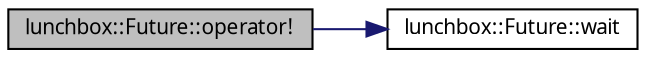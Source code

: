 digraph "lunchbox::Future::operator!"
{
  edge [fontname="Sans",fontsize="10",labelfontname="Sans",labelfontsize="10"];
  node [fontname="Sans",fontsize="10",shape=record];
  rankdir="LR";
  Node1 [label="lunchbox::Future::operator!",height=0.2,width=0.4,color="black", fillcolor="grey75", style="filled" fontcolor="black"];
  Node1 -> Node2 [color="midnightblue",fontsize="10",style="solid",fontname="Sans"];
  Node2 [label="lunchbox::Future::wait",height=0.2,width=0.4,color="black", fillcolor="white", style="filled",URL="$classlunchbox_1_1_future.html#ac5ec8524e98bd91cc0dff04087dc2a8b",tooltip="Wait for the promise to be fullfilled. "];
}
